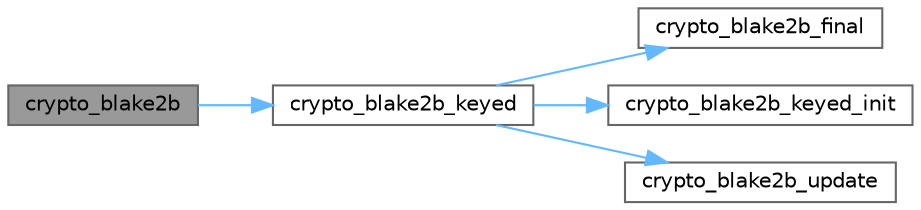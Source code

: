 digraph "crypto_blake2b"
{
 // LATEX_PDF_SIZE
  bgcolor="transparent";
  edge [fontname=Helvetica,fontsize=10,labelfontname=Helvetica,labelfontsize=10];
  node [fontname=Helvetica,fontsize=10,shape=box,height=0.2,width=0.4];
  rankdir="LR";
  Node1 [id="Node000001",label="crypto_blake2b",height=0.2,width=0.4,color="gray40", fillcolor="grey60", style="filled", fontcolor="black",tooltip=" "];
  Node1 -> Node2 [id="edge1_Node000001_Node000002",color="steelblue1",style="solid",tooltip=" "];
  Node2 [id="Node000002",label="crypto_blake2b_keyed",height=0.2,width=0.4,color="grey40", fillcolor="white", style="filled",URL="$monocypher_8c.html#a5a1dd8ddab4f2f4122ba80a8ab42d75b",tooltip=" "];
  Node2 -> Node3 [id="edge2_Node000002_Node000003",color="steelblue1",style="solid",tooltip=" "];
  Node3 [id="Node000003",label="crypto_blake2b_final",height=0.2,width=0.4,color="grey40", fillcolor="white", style="filled",URL="$monocypher_8c.html#a1422c3757f13d228c1ac3dc936490c62",tooltip=" "];
  Node2 -> Node4 [id="edge3_Node000002_Node000004",color="steelblue1",style="solid",tooltip=" "];
  Node4 [id="Node000004",label="crypto_blake2b_keyed_init",height=0.2,width=0.4,color="grey40", fillcolor="white", style="filled",URL="$monocypher_8c.html#a60bd082f576523e713412c7ec795d502",tooltip=" "];
  Node2 -> Node5 [id="edge4_Node000002_Node000005",color="steelblue1",style="solid",tooltip=" "];
  Node5 [id="Node000005",label="crypto_blake2b_update",height=0.2,width=0.4,color="grey40", fillcolor="white", style="filled",URL="$monocypher_8c.html#a0d11738421fa5018ed0ec03e434c1274",tooltip=" "];
}
